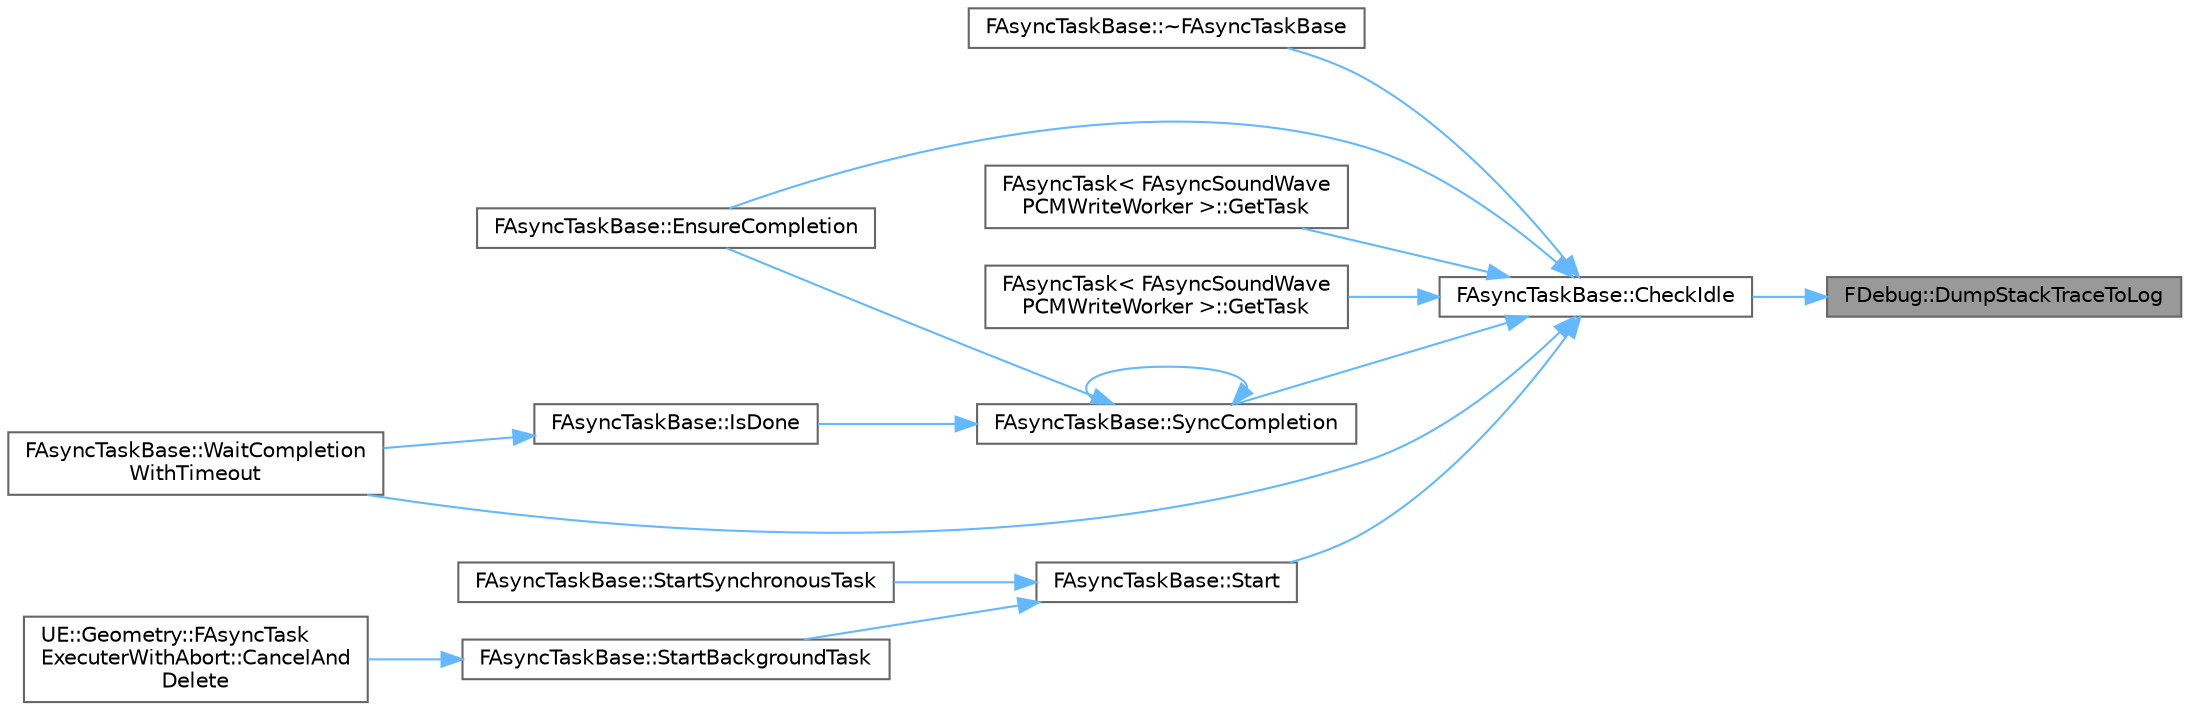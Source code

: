 digraph "FDebug::DumpStackTraceToLog"
{
 // INTERACTIVE_SVG=YES
 // LATEX_PDF_SIZE
  bgcolor="transparent";
  edge [fontname=Helvetica,fontsize=10,labelfontname=Helvetica,labelfontsize=10];
  node [fontname=Helvetica,fontsize=10,shape=box,height=0.2,width=0.4];
  rankdir="RL";
  Node1 [id="Node000001",label="FDebug::DumpStackTraceToLog",height=0.2,width=0.4,color="gray40", fillcolor="grey60", style="filled", fontcolor="black",tooltip="Dumps the stack trace into the log, meant to be used for debugging purposes."];
  Node1 -> Node2 [id="edge1_Node000001_Node000002",dir="back",color="steelblue1",style="solid",tooltip=" "];
  Node2 [id="Node000002",label="FAsyncTaskBase::CheckIdle",height=0.2,width=0.4,color="grey40", fillcolor="white", style="filled",URL="$dd/d1f/classFAsyncTaskBase.html#afd0990a2768264a1192c87bc6ef2537b",tooltip="Internal call to assert that we are idle."];
  Node2 -> Node3 [id="edge2_Node000002_Node000003",dir="back",color="steelblue1",style="solid",tooltip=" "];
  Node3 [id="Node000003",label="FAsyncTaskBase::~FAsyncTaskBase",height=0.2,width=0.4,color="grey40", fillcolor="white", style="filled",URL="$dd/d1f/classFAsyncTaskBase.html#ad54b022644df3cb6065ed6ed11dca22f",tooltip="Destructor, not legal when a task is in process."];
  Node2 -> Node4 [id="edge3_Node000002_Node000004",dir="back",color="steelblue1",style="solid",tooltip=" "];
  Node4 [id="Node000004",label="FAsyncTaskBase::EnsureCompletion",height=0.2,width=0.4,color="grey40", fillcolor="white", style="filled",URL="$dd/d1f/classFAsyncTaskBase.html#a44c87f796f4f1da903628b866580e477",tooltip="Wait until the job is complete."];
  Node2 -> Node5 [id="edge4_Node000002_Node000005",dir="back",color="steelblue1",style="solid",tooltip=" "];
  Node5 [id="Node000005",label="FAsyncTask\< FAsyncSoundWave\lPCMWriteWorker \>::GetTask",height=0.2,width=0.4,color="grey40", fillcolor="white", style="filled",URL="$de/d07/classFAsyncTask.html#ae70ea4ff030cc59ac101416caa83388f",tooltip=" "];
  Node2 -> Node6 [id="edge5_Node000002_Node000006",dir="back",color="steelblue1",style="solid",tooltip=" "];
  Node6 [id="Node000006",label="FAsyncTask\< FAsyncSoundWave\lPCMWriteWorker \>::GetTask",height=0.2,width=0.4,color="grey40", fillcolor="white", style="filled",URL="$de/d07/classFAsyncTask.html#a378e396ad4c7c1b334961bddab1d241a",tooltip=" "];
  Node2 -> Node7 [id="edge6_Node000002_Node000007",dir="back",color="steelblue1",style="solid",tooltip=" "];
  Node7 [id="Node000007",label="FAsyncTaskBase::Start",height=0.2,width=0.4,color="grey40", fillcolor="white", style="filled",URL="$dd/d1f/classFAsyncTaskBase.html#a7d2f5aaf9d465aca330a062715982cf8",tooltip=" "];
  Node7 -> Node8 [id="edge7_Node000007_Node000008",dir="back",color="steelblue1",style="solid",tooltip=" "];
  Node8 [id="Node000008",label="FAsyncTaskBase::StartBackgroundTask",height=0.2,width=0.4,color="grey40", fillcolor="white", style="filled",URL="$dd/d1f/classFAsyncTaskBase.html#a95b4dfb08548988b7236fb1b95f450f7",tooltip="Queue this task for processing by the background thread pool."];
  Node8 -> Node9 [id="edge8_Node000008_Node000009",dir="back",color="steelblue1",style="solid",tooltip=" "];
  Node9 [id="Node000009",label="UE::Geometry::FAsyncTask\lExecuterWithAbort::CancelAnd\lDelete",height=0.2,width=0.4,color="grey40", fillcolor="white", style="filled",URL="$d1/dab/classUE_1_1Geometry_1_1FAsyncTaskExecuterWithAbort.html#a7a59a722421dd829e04171a8264884fc",tooltip="Tells the child FAbandonableTask to terminate itself, via the bAbort flag passed in SetAbortSource,..."];
  Node7 -> Node10 [id="edge9_Node000007_Node000010",dir="back",color="steelblue1",style="solid",tooltip=" "];
  Node10 [id="Node000010",label="FAsyncTaskBase::StartSynchronousTask",height=0.2,width=0.4,color="grey40", fillcolor="white", style="filled",URL="$dd/d1f/classFAsyncTaskBase.html#a7fab90d0cea6b27bfd02d55ff98bcbb0",tooltip="Run this task on this thread."];
  Node2 -> Node11 [id="edge10_Node000002_Node000011",dir="back",color="steelblue1",style="solid",tooltip=" "];
  Node11 [id="Node000011",label="FAsyncTaskBase::SyncCompletion",height=0.2,width=0.4,color="grey40", fillcolor="white", style="filled",URL="$dd/d1f/classFAsyncTaskBase.html#a0245a88fb083c9032b342ea4670423c8",tooltip="Internal call to synchronize completion between threads, never called from a pool thread."];
  Node11 -> Node4 [id="edge11_Node000011_Node000004",dir="back",color="steelblue1",style="solid",tooltip=" "];
  Node11 -> Node12 [id="edge12_Node000011_Node000012",dir="back",color="steelblue1",style="solid",tooltip=" "];
  Node12 [id="Node000012",label="FAsyncTaskBase::IsDone",height=0.2,width=0.4,color="grey40", fillcolor="white", style="filled",URL="$dd/d1f/classFAsyncTaskBase.html#a9de541265bab966e6972b01f130dcf81",tooltip="Returns true if the work and TASK has completed, false while it's still in progress."];
  Node12 -> Node13 [id="edge13_Node000012_Node000013",dir="back",color="steelblue1",style="solid",tooltip=" "];
  Node13 [id="Node000013",label="FAsyncTaskBase::WaitCompletion\lWithTimeout",height=0.2,width=0.4,color="grey40", fillcolor="white", style="filled",URL="$dd/d1f/classFAsyncTaskBase.html#a52bdb15b3ee300d6e93d5b0ffe181ffd",tooltip="Wait until the job is complete, up to a time limit."];
  Node11 -> Node11 [id="edge14_Node000011_Node000011",dir="back",color="steelblue1",style="solid",tooltip=" "];
  Node2 -> Node13 [id="edge15_Node000002_Node000013",dir="back",color="steelblue1",style="solid",tooltip=" "];
}
